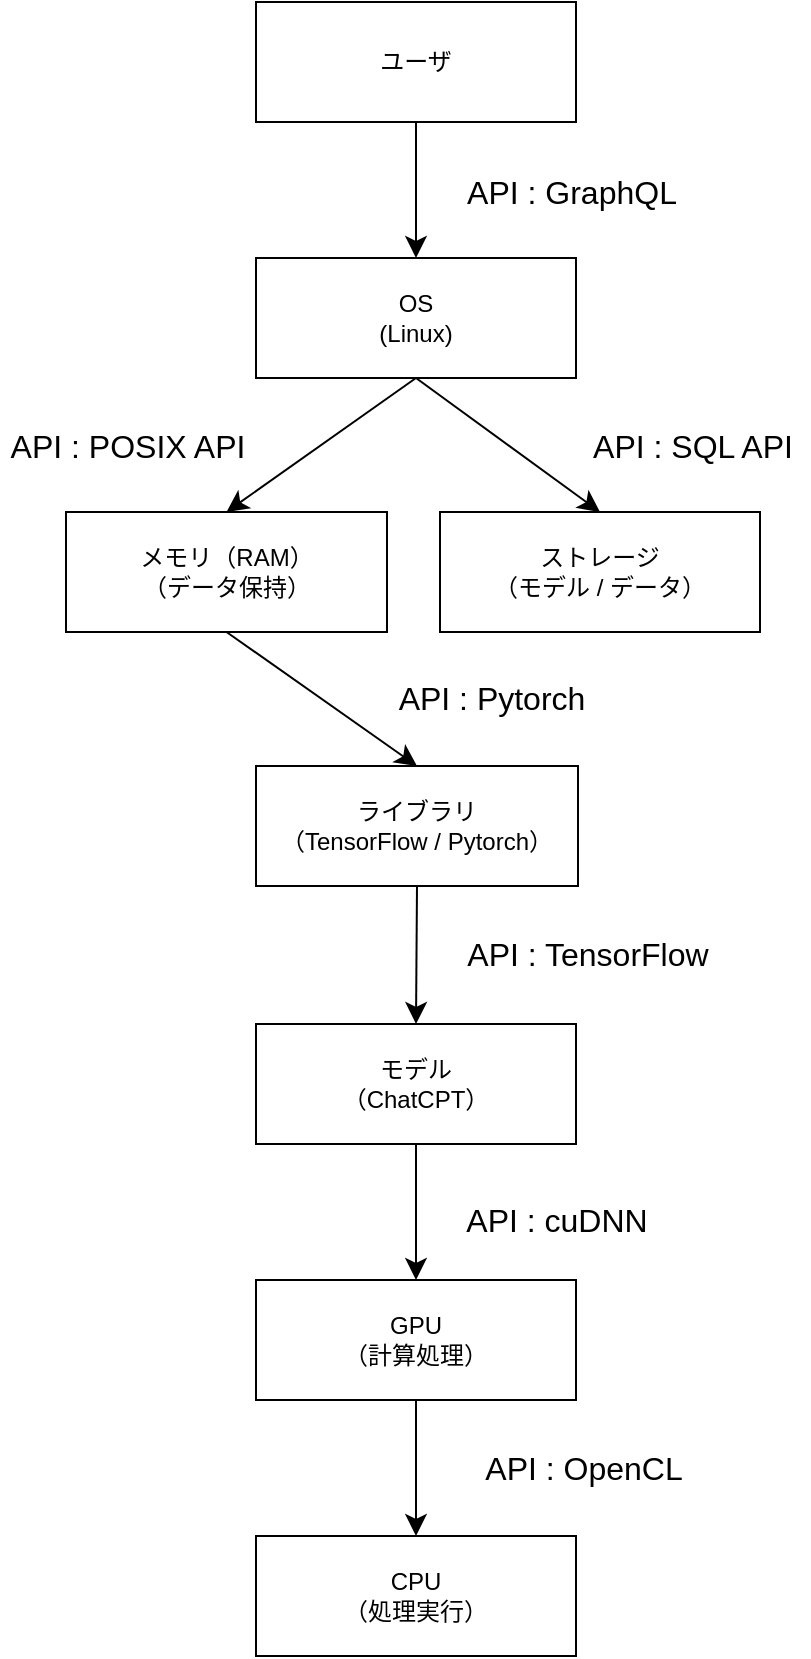 <mxfile version="24.7.16" pages="2">
  <diagram id="r20UwwFtGe8WUOyLcScw" name="ページ1">
    <mxGraphModel dx="514" dy="478" grid="0" gridSize="10" guides="1" tooltips="1" connect="1" arrows="1" fold="1" page="0" pageScale="1" pageWidth="827" pageHeight="1169" math="0" shadow="0">
      <root>
        <mxCell id="0" />
        <mxCell id="1" parent="0" />
        <mxCell id="XCxKn7Y0eJvYBjpFLPc7-1" style="edgeStyle=none;curved=1;rounded=0;orthogonalLoop=1;jettySize=auto;html=1;exitX=0.5;exitY=1;exitDx=0;exitDy=0;entryX=0.5;entryY=0;entryDx=0;entryDy=0;fontSize=12;startSize=8;endSize=8;" parent="1" source="XCxKn7Y0eJvYBjpFLPc7-2" target="XCxKn7Y0eJvYBjpFLPc7-5" edge="1">
          <mxGeometry relative="1" as="geometry" />
        </mxCell>
        <mxCell id="XCxKn7Y0eJvYBjpFLPc7-2" value="ユーザ" style="rounded=0;whiteSpace=wrap;html=1;" parent="1" vertex="1">
          <mxGeometry x="168" y="40" width="160" height="60" as="geometry" />
        </mxCell>
        <mxCell id="XCxKn7Y0eJvYBjpFLPc7-3" style="edgeStyle=none;curved=1;rounded=0;orthogonalLoop=1;jettySize=auto;html=1;exitX=0.5;exitY=1;exitDx=0;exitDy=0;entryX=0.5;entryY=0;entryDx=0;entryDy=0;fontSize=12;startSize=8;endSize=8;" parent="1" source="XCxKn7Y0eJvYBjpFLPc7-5" target="XCxKn7Y0eJvYBjpFLPc7-8" edge="1">
          <mxGeometry relative="1" as="geometry" />
        </mxCell>
        <mxCell id="XCxKn7Y0eJvYBjpFLPc7-4" style="edgeStyle=none;curved=1;rounded=0;orthogonalLoop=1;jettySize=auto;html=1;exitX=0.5;exitY=1;exitDx=0;exitDy=0;entryX=0.5;entryY=0;entryDx=0;entryDy=0;fontSize=12;startSize=8;endSize=8;" parent="1" source="XCxKn7Y0eJvYBjpFLPc7-5" target="XCxKn7Y0eJvYBjpFLPc7-6" edge="1">
          <mxGeometry relative="1" as="geometry" />
        </mxCell>
        <mxCell id="XCxKn7Y0eJvYBjpFLPc7-5" value="OS&lt;div&gt;(Linux)&lt;/div&gt;" style="rounded=0;whiteSpace=wrap;html=1;" parent="1" vertex="1">
          <mxGeometry x="168" y="168" width="160" height="60" as="geometry" />
        </mxCell>
        <mxCell id="XCxKn7Y0eJvYBjpFLPc7-6" value="ストレージ&lt;div&gt;（モデル / データ）&lt;/div&gt;" style="rounded=0;whiteSpace=wrap;html=1;" parent="1" vertex="1">
          <mxGeometry x="260" y="295" width="160" height="60" as="geometry" />
        </mxCell>
        <mxCell id="XCxKn7Y0eJvYBjpFLPc7-7" style="edgeStyle=none;curved=1;rounded=0;orthogonalLoop=1;jettySize=auto;html=1;exitX=0.5;exitY=1;exitDx=0;exitDy=0;entryX=0.5;entryY=0;entryDx=0;entryDy=0;fontSize=12;startSize=8;endSize=8;" parent="1" source="XCxKn7Y0eJvYBjpFLPc7-8" target="XCxKn7Y0eJvYBjpFLPc7-10" edge="1">
          <mxGeometry relative="1" as="geometry" />
        </mxCell>
        <mxCell id="XCxKn7Y0eJvYBjpFLPc7-8" value="メモリ（RAM）&lt;div&gt;（データ保持）&lt;/div&gt;" style="rounded=0;whiteSpace=wrap;html=1;" parent="1" vertex="1">
          <mxGeometry x="73" y="295" width="160.5" height="60" as="geometry" />
        </mxCell>
        <mxCell id="XCxKn7Y0eJvYBjpFLPc7-9" style="edgeStyle=none;curved=1;rounded=0;orthogonalLoop=1;jettySize=auto;html=1;exitX=0.5;exitY=1;exitDx=0;exitDy=0;entryX=0.5;entryY=0;entryDx=0;entryDy=0;fontSize=12;startSize=8;endSize=8;" parent="1" source="XCxKn7Y0eJvYBjpFLPc7-10" target="XCxKn7Y0eJvYBjpFLPc7-12" edge="1">
          <mxGeometry relative="1" as="geometry" />
        </mxCell>
        <mxCell id="XCxKn7Y0eJvYBjpFLPc7-10" value="ライブラリ&lt;div&gt;（TensorFlow / Pytorch）&lt;/div&gt;" style="rounded=0;whiteSpace=wrap;html=1;" parent="1" vertex="1">
          <mxGeometry x="168" y="422" width="161" height="60" as="geometry" />
        </mxCell>
        <mxCell id="XCxKn7Y0eJvYBjpFLPc7-11" style="edgeStyle=none;curved=1;rounded=0;orthogonalLoop=1;jettySize=auto;html=1;exitX=0.5;exitY=1;exitDx=0;exitDy=0;entryX=0.5;entryY=0;entryDx=0;entryDy=0;fontSize=12;startSize=8;endSize=8;" parent="1" source="XCxKn7Y0eJvYBjpFLPc7-12" target="XCxKn7Y0eJvYBjpFLPc7-14" edge="1">
          <mxGeometry relative="1" as="geometry" />
        </mxCell>
        <mxCell id="XCxKn7Y0eJvYBjpFLPc7-12" value="モデル&lt;div&gt;（ChatCPT）&lt;/div&gt;" style="rounded=0;whiteSpace=wrap;html=1;" parent="1" vertex="1">
          <mxGeometry x="168" y="551" width="160" height="60" as="geometry" />
        </mxCell>
        <mxCell id="XCxKn7Y0eJvYBjpFLPc7-13" style="edgeStyle=none;curved=1;rounded=0;orthogonalLoop=1;jettySize=auto;html=1;exitX=0.5;exitY=1;exitDx=0;exitDy=0;entryX=0.5;entryY=0;entryDx=0;entryDy=0;fontSize=12;startSize=8;endSize=8;" parent="1" source="XCxKn7Y0eJvYBjpFLPc7-14" target="XCxKn7Y0eJvYBjpFLPc7-16" edge="1">
          <mxGeometry relative="1" as="geometry" />
        </mxCell>
        <mxCell id="XCxKn7Y0eJvYBjpFLPc7-14" value="GPU&lt;div&gt;（計算処理）&lt;/div&gt;" style="rounded=0;whiteSpace=wrap;html=1;" parent="1" vertex="1">
          <mxGeometry x="168" y="679" width="160" height="60" as="geometry" />
        </mxCell>
        <mxCell id="XCxKn7Y0eJvYBjpFLPc7-15" style="edgeStyle=none;curved=1;rounded=0;orthogonalLoop=1;jettySize=auto;html=1;exitX=0.5;exitY=1;exitDx=0;exitDy=0;fontSize=12;startSize=8;endSize=8;" parent="1" source="XCxKn7Y0eJvYBjpFLPc7-14" target="XCxKn7Y0eJvYBjpFLPc7-14" edge="1">
          <mxGeometry relative="1" as="geometry" />
        </mxCell>
        <mxCell id="XCxKn7Y0eJvYBjpFLPc7-16" value="CPU&lt;div&gt;（処理実行）&lt;/div&gt;" style="rounded=0;whiteSpace=wrap;html=1;" parent="1" vertex="1">
          <mxGeometry x="168" y="807" width="160" height="60" as="geometry" />
        </mxCell>
        <mxCell id="XCxKn7Y0eJvYBjpFLPc7-17" value="API : GraphQL" style="text;html=1;align=center;verticalAlign=middle;whiteSpace=wrap;rounded=0;fontSize=16;" parent="1" vertex="1">
          <mxGeometry x="267" y="119.5" width="118" height="30" as="geometry" />
        </mxCell>
        <mxCell id="XCxKn7Y0eJvYBjpFLPc7-18" value="API : POSIX API" style="text;html=1;align=center;verticalAlign=middle;whiteSpace=wrap;rounded=0;fontSize=16;" parent="1" vertex="1">
          <mxGeometry x="40" y="247" width="128" height="30" as="geometry" />
        </mxCell>
        <mxCell id="XCxKn7Y0eJvYBjpFLPc7-19" value="API : SQL API" style="text;html=1;align=center;verticalAlign=middle;whiteSpace=wrap;rounded=0;fontSize=16;" parent="1" vertex="1">
          <mxGeometry x="328" y="247" width="116.5" height="30" as="geometry" />
        </mxCell>
        <mxCell id="XCxKn7Y0eJvYBjpFLPc7-20" value="API : Pytorch" style="text;html=1;align=center;verticalAlign=middle;whiteSpace=wrap;rounded=0;fontSize=16;" parent="1" vertex="1">
          <mxGeometry x="227" y="373" width="118" height="30" as="geometry" />
        </mxCell>
        <mxCell id="XCxKn7Y0eJvYBjpFLPc7-21" value="API : TensorFlow" style="text;html=1;align=center;verticalAlign=middle;whiteSpace=wrap;rounded=0;fontSize=16;" parent="1" vertex="1">
          <mxGeometry x="267" y="501" width="134" height="30" as="geometry" />
        </mxCell>
        <mxCell id="XCxKn7Y0eJvYBjpFLPc7-22" value="API : cuDNN" style="text;html=1;align=center;verticalAlign=middle;whiteSpace=wrap;rounded=0;fontSize=16;" parent="1" vertex="1">
          <mxGeometry x="267" y="634" width="103" height="30" as="geometry" />
        </mxCell>
        <mxCell id="XCxKn7Y0eJvYBjpFLPc7-23" value="API : OpenCL" style="text;html=1;align=center;verticalAlign=middle;whiteSpace=wrap;rounded=0;fontSize=16;" parent="1" vertex="1">
          <mxGeometry x="276" y="758" width="112" height="30" as="geometry" />
        </mxCell>
      </root>
    </mxGraphModel>
  </diagram>
  <diagram id="NGVx_UhqCNDl4XH7E-6A" name="ページ2">
    <mxGraphModel dx="1367" dy="637" grid="0" gridSize="10" guides="1" tooltips="1" connect="1" arrows="1" fold="1" page="0" pageScale="1" pageWidth="827" pageHeight="1169" math="0" shadow="0">
      <root>
        <mxCell id="0" />
        <mxCell id="1" parent="0" />
        <mxCell id="byfCw66FeAw58e0qkBUH-2" value="File Write&lt;div&gt;(ファイルの書き出し)&lt;/div&gt;" style="text;html=1;align=center;verticalAlign=middle;whiteSpace=wrap;rounded=0;fontSize=16;" vertex="1" parent="1">
          <mxGeometry x="170" y="185" width="165" height="30" as="geometry" />
        </mxCell>
        <mxCell id="byfCw66FeAw58e0qkBUH-4" value="ファイルシステム" style="text;html=1;align=center;verticalAlign=middle;whiteSpace=wrap;rounded=0;fontSize=16;" vertex="1" parent="1">
          <mxGeometry x="212" y="27" width="149" height="65" as="geometry" />
        </mxCell>
        <mxCell id="byfCw66FeAw58e0qkBUH-5" value="I/Oスケジューリング" style="text;html=1;align=center;verticalAlign=middle;whiteSpace=wrap;rounded=0;fontSize=16;" vertex="1" parent="1">
          <mxGeometry x="406" y="27" width="170" height="65" as="geometry" />
        </mxCell>
        <mxCell id="byfCw66FeAw58e0qkBUH-6" value="バッファリング" style="text;html=1;align=center;verticalAlign=middle;whiteSpace=wrap;rounded=0;fontSize=16;" vertex="1" parent="1">
          <mxGeometry x="416.5" y="146" width="149" height="65" as="geometry" />
        </mxCell>
        <mxCell id="byfCw66FeAw58e0qkBUH-7" value="ハードウェア" style="text;html=1;align=center;verticalAlign=middle;whiteSpace=wrap;rounded=0;fontSize=16;" vertex="1" parent="1">
          <mxGeometry x="416.5" y="289" width="149" height="65" as="geometry" />
        </mxCell>
        <mxCell id="byfCw66FeAw58e0qkBUH-8" value="OSの設定" style="text;html=1;align=center;verticalAlign=middle;whiteSpace=wrap;rounded=0;fontSize=16;" vertex="1" parent="1">
          <mxGeometry x="207" y="334" width="149" height="65" as="geometry" />
        </mxCell>
        <mxCell id="byfCw66FeAw58e0qkBUH-9" value="ネットワーク" style="text;html=1;align=center;verticalAlign=middle;whiteSpace=wrap;rounded=0;fontSize=16;" vertex="1" parent="1">
          <mxGeometry x="-50" y="182" width="149" height="65" as="geometry" />
        </mxCell>
      </root>
    </mxGraphModel>
  </diagram>
</mxfile>
